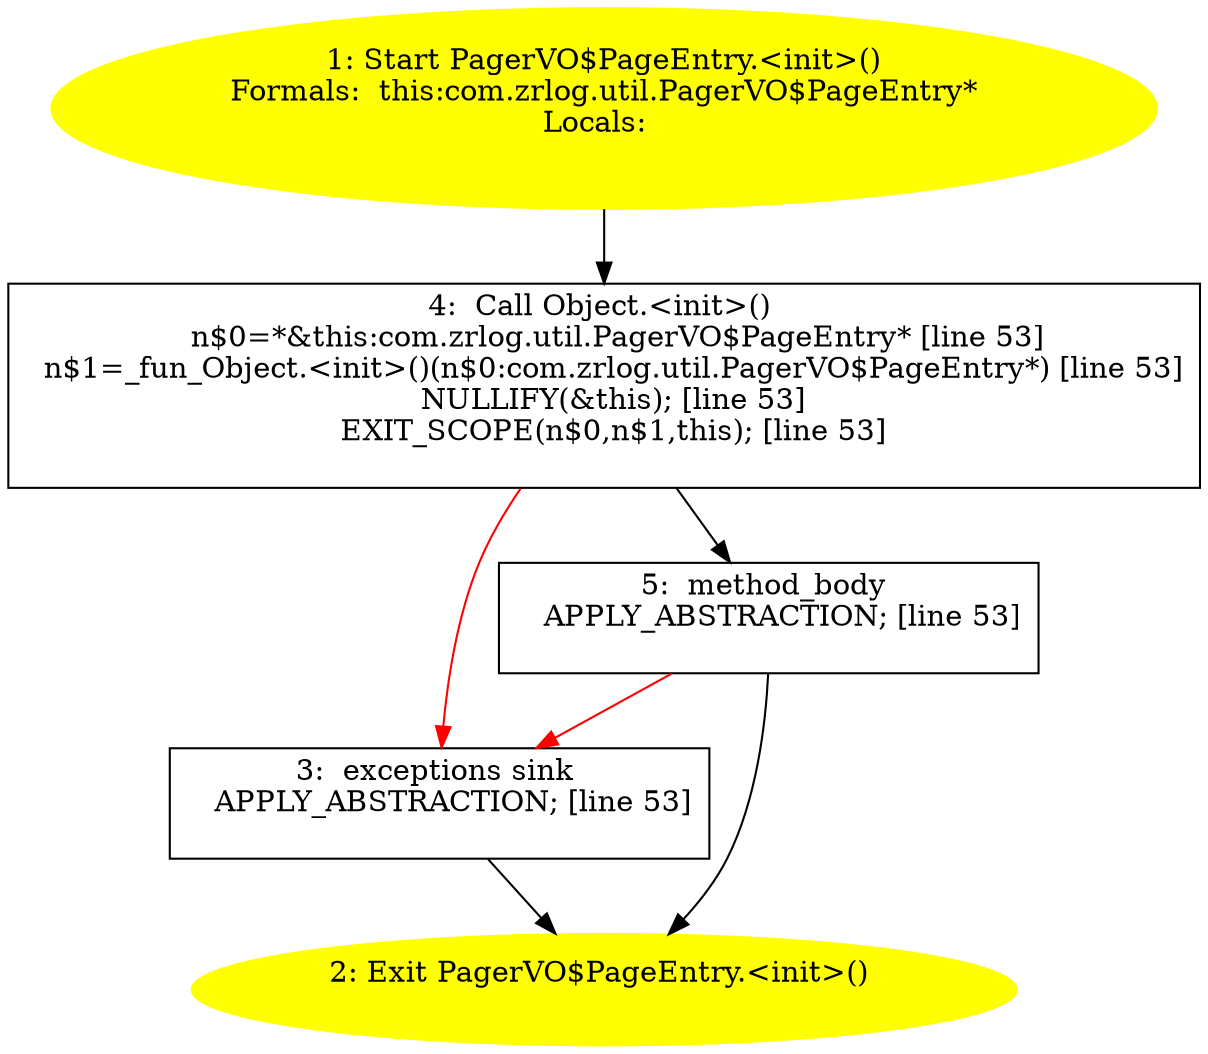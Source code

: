 /* @generated */
digraph cfg {
"com.zrlog.util.PagerVO$PageEntry.<init>().ac39d14a92d7ac3220e90eb571615c7a_1" [label="1: Start PagerVO$PageEntry.<init>()\nFormals:  this:com.zrlog.util.PagerVO$PageEntry*\nLocals:  \n  " color=yellow style=filled]
	

	 "com.zrlog.util.PagerVO$PageEntry.<init>().ac39d14a92d7ac3220e90eb571615c7a_1" -> "com.zrlog.util.PagerVO$PageEntry.<init>().ac39d14a92d7ac3220e90eb571615c7a_4" ;
"com.zrlog.util.PagerVO$PageEntry.<init>().ac39d14a92d7ac3220e90eb571615c7a_2" [label="2: Exit PagerVO$PageEntry.<init>() \n  " color=yellow style=filled]
	

"com.zrlog.util.PagerVO$PageEntry.<init>().ac39d14a92d7ac3220e90eb571615c7a_3" [label="3:  exceptions sink \n   APPLY_ABSTRACTION; [line 53]\n " shape="box"]
	

	 "com.zrlog.util.PagerVO$PageEntry.<init>().ac39d14a92d7ac3220e90eb571615c7a_3" -> "com.zrlog.util.PagerVO$PageEntry.<init>().ac39d14a92d7ac3220e90eb571615c7a_2" ;
"com.zrlog.util.PagerVO$PageEntry.<init>().ac39d14a92d7ac3220e90eb571615c7a_4" [label="4:  Call Object.<init>() \n   n$0=*&this:com.zrlog.util.PagerVO$PageEntry* [line 53]\n  n$1=_fun_Object.<init>()(n$0:com.zrlog.util.PagerVO$PageEntry*) [line 53]\n  NULLIFY(&this); [line 53]\n  EXIT_SCOPE(n$0,n$1,this); [line 53]\n " shape="box"]
	

	 "com.zrlog.util.PagerVO$PageEntry.<init>().ac39d14a92d7ac3220e90eb571615c7a_4" -> "com.zrlog.util.PagerVO$PageEntry.<init>().ac39d14a92d7ac3220e90eb571615c7a_5" ;
	 "com.zrlog.util.PagerVO$PageEntry.<init>().ac39d14a92d7ac3220e90eb571615c7a_4" -> "com.zrlog.util.PagerVO$PageEntry.<init>().ac39d14a92d7ac3220e90eb571615c7a_3" [color="red" ];
"com.zrlog.util.PagerVO$PageEntry.<init>().ac39d14a92d7ac3220e90eb571615c7a_5" [label="5:  method_body \n   APPLY_ABSTRACTION; [line 53]\n " shape="box"]
	

	 "com.zrlog.util.PagerVO$PageEntry.<init>().ac39d14a92d7ac3220e90eb571615c7a_5" -> "com.zrlog.util.PagerVO$PageEntry.<init>().ac39d14a92d7ac3220e90eb571615c7a_2" ;
	 "com.zrlog.util.PagerVO$PageEntry.<init>().ac39d14a92d7ac3220e90eb571615c7a_5" -> "com.zrlog.util.PagerVO$PageEntry.<init>().ac39d14a92d7ac3220e90eb571615c7a_3" [color="red" ];
}
